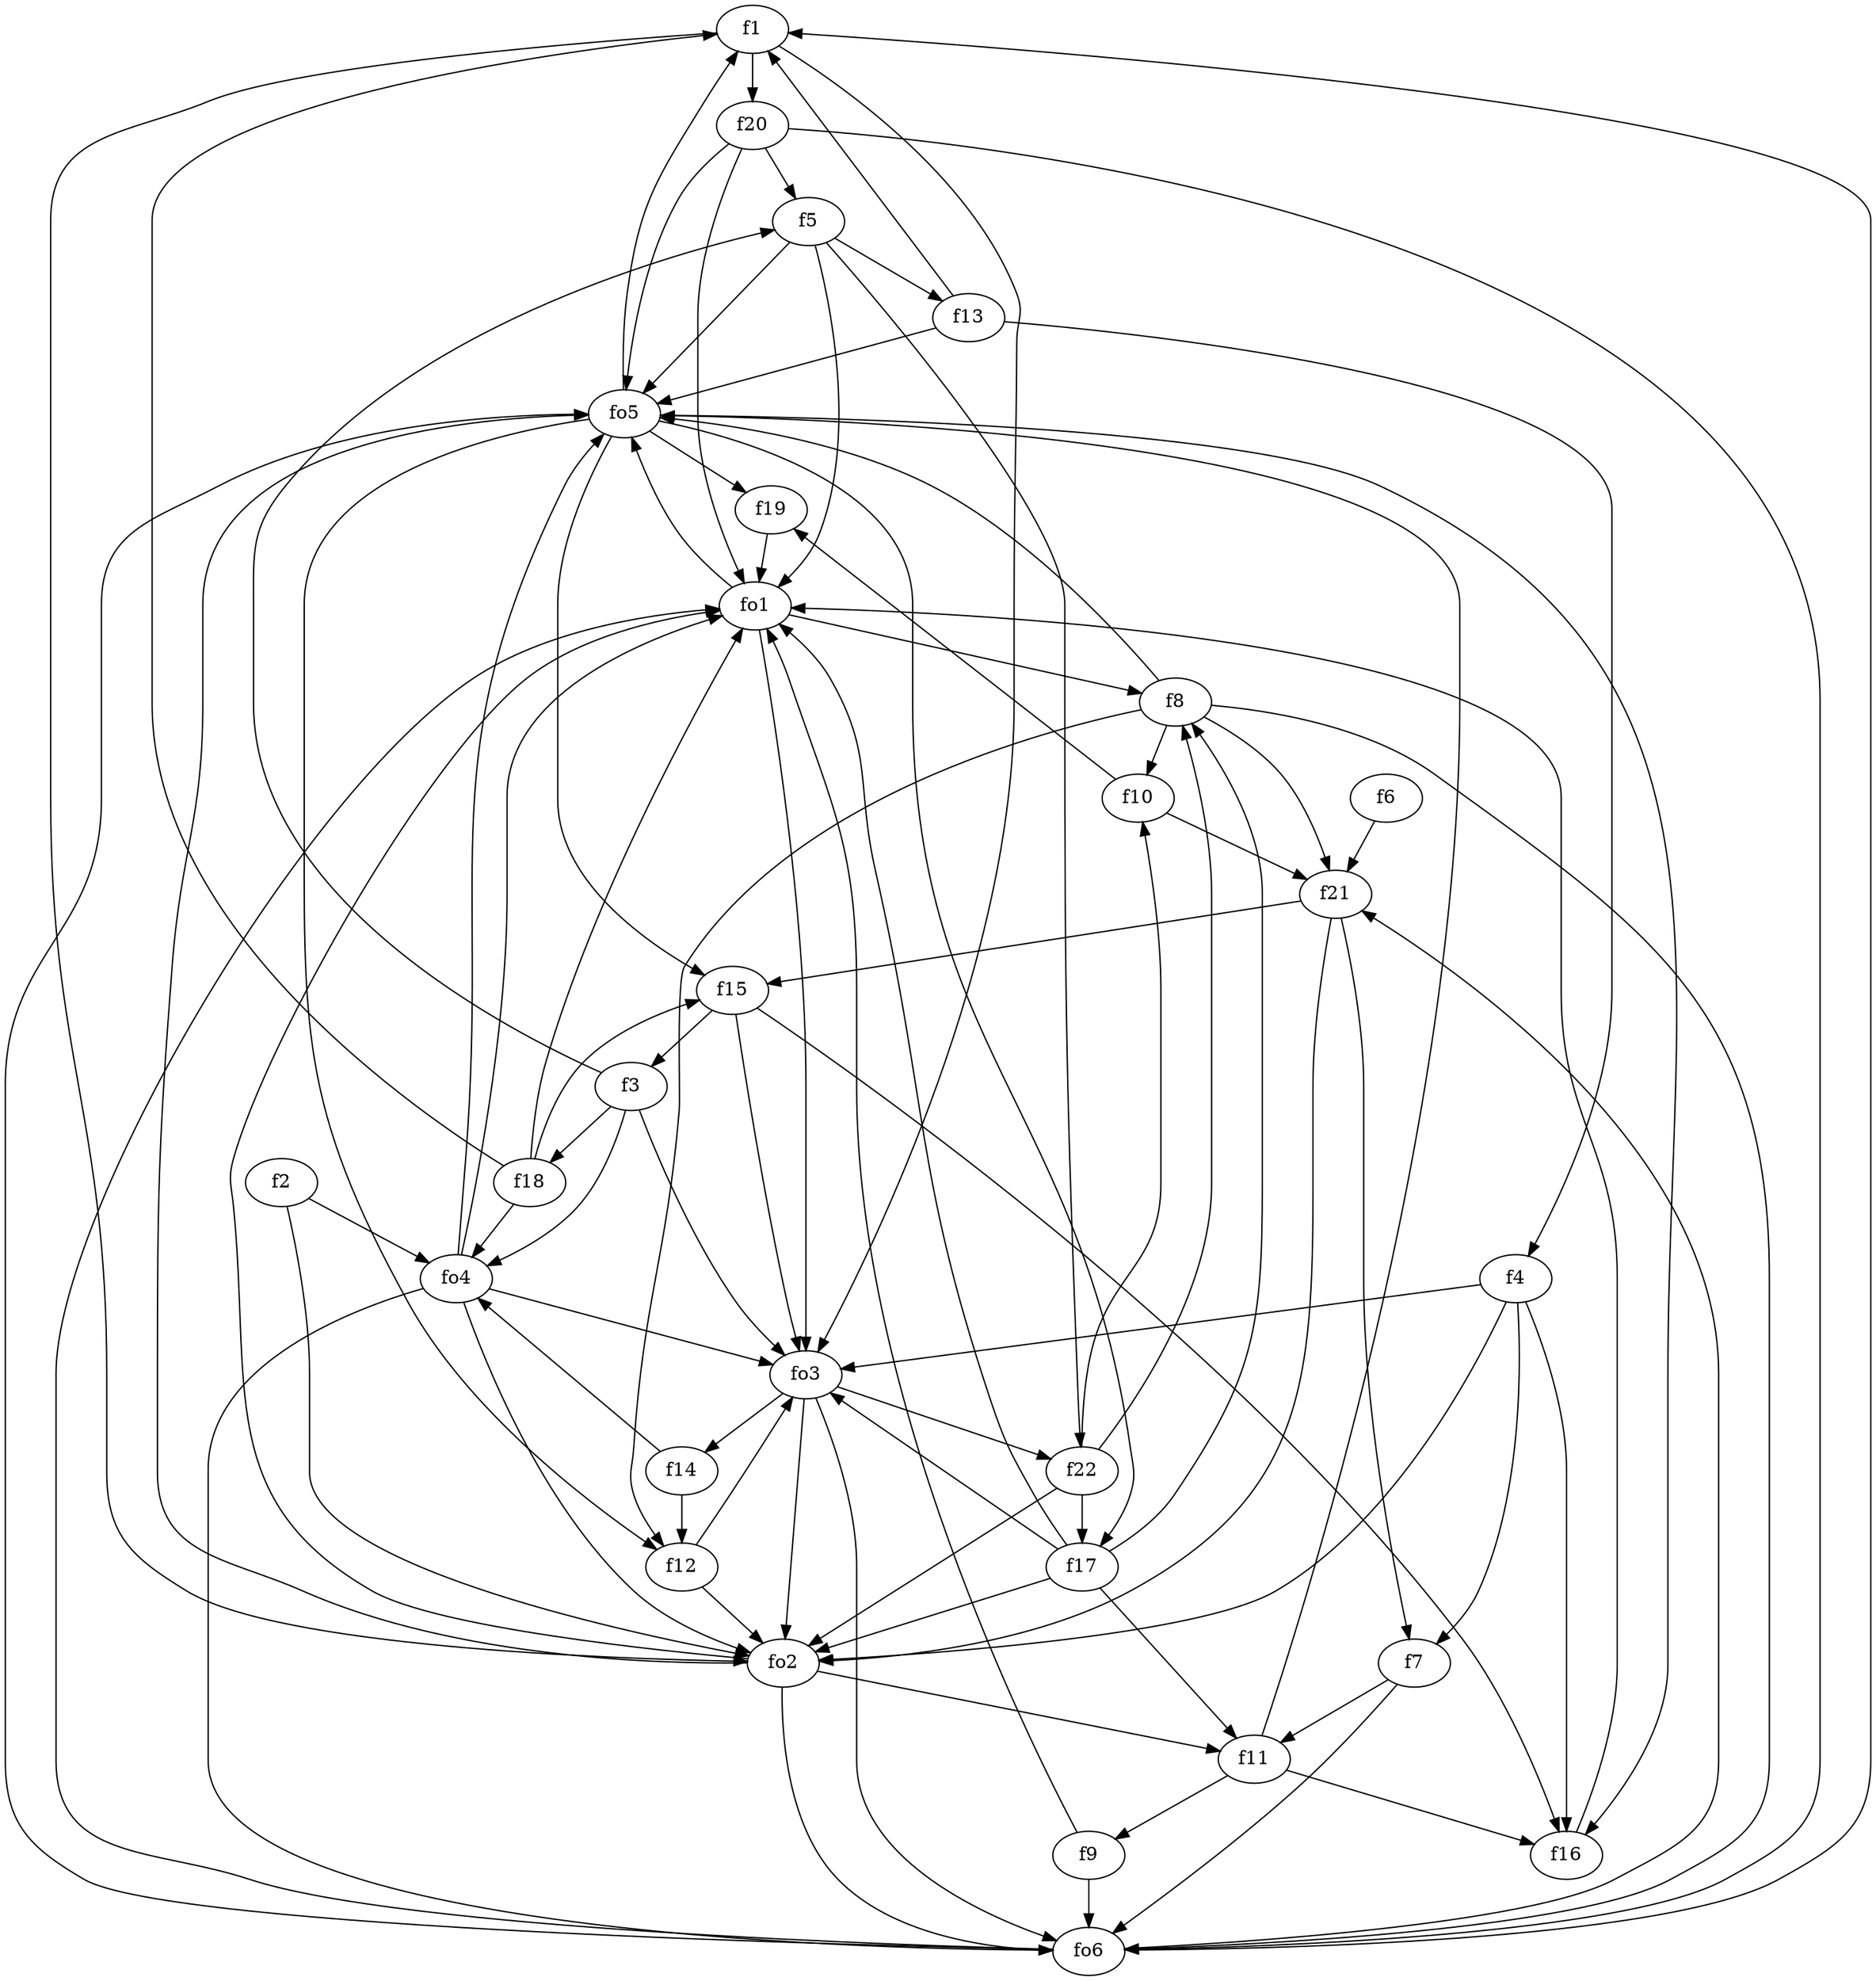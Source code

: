 strict digraph  {
f1;
f2;
f3;
f4;
f5;
f6;
f7;
f8;
f9;
f10;
f11;
f12;
f13;
f14;
f15;
f16;
f17;
f18;
f19;
f20;
f21;
f22;
fo1;
fo2;
fo3;
fo4;
fo5;
fo6;
f1 -> fo3  [weight=2];
f1 -> f20  [weight=2];
f1 -> fo2  [weight=2];
f2 -> fo4  [weight=2];
f2 -> fo2  [weight=2];
f3 -> fo3  [weight=2];
f3 -> fo4  [weight=2];
f3 -> f18  [weight=2];
f3 -> f5  [weight=2];
f4 -> fo2  [weight=2];
f4 -> fo3  [weight=2];
f4 -> f16  [weight=2];
f4 -> f7  [weight=2];
f5 -> fo1  [weight=2];
f5 -> fo5  [weight=2];
f5 -> f13  [weight=2];
f5 -> f22  [weight=2];
f6 -> f21  [weight=2];
f7 -> f11  [weight=2];
f7 -> fo6  [weight=2];
f8 -> fo5  [weight=2];
f8 -> f21  [weight=2];
f8 -> fo6  [weight=2];
f8 -> f12  [weight=2];
f8 -> f10  [weight=2];
f9 -> fo1  [weight=2];
f9 -> fo6  [weight=2];
f10 -> f21  [weight=2];
f10 -> f19  [weight=2];
f11 -> f16  [weight=2];
f11 -> fo5  [weight=2];
f11 -> f9  [weight=2];
f12 -> fo3  [weight=2];
f12 -> fo2  [weight=2];
f13 -> f1  [weight=2];
f13 -> f4  [weight=2];
f13 -> fo5  [weight=2];
f14 -> fo4  [weight=2];
f14 -> f12  [weight=2];
f15 -> fo3  [weight=2];
f15 -> f3  [weight=2];
f15 -> f16  [weight=2];
f16 -> fo1  [weight=2];
f17 -> fo1  [weight=2];
f17 -> fo3  [weight=2];
f17 -> fo2  [weight=2];
f17 -> f11  [weight=2];
f17 -> f8  [weight=2];
f18 -> f15  [weight=2];
f18 -> fo1  [weight=2];
f18 -> f1  [weight=2];
f18 -> fo4  [weight=2];
f19 -> fo1  [weight=2];
f20 -> fo6  [weight=2];
f20 -> f5  [weight=2];
f20 -> fo5  [weight=2];
f20 -> fo1  [weight=2];
f21 -> f7  [weight=2];
f21 -> f15  [weight=2];
f21 -> fo2  [weight=2];
f22 -> fo2  [weight=2];
f22 -> f17  [weight=2];
f22 -> f10  [weight=2];
f22 -> f8  [weight=2];
fo1 -> fo3  [weight=2];
fo1 -> f8  [weight=2];
fo1 -> fo5  [weight=2];
fo2 -> f11  [weight=2];
fo2 -> fo6  [weight=2];
fo2 -> fo5  [weight=2];
fo2 -> fo1  [weight=2];
fo3 -> f14  [weight=2];
fo3 -> fo6  [weight=2];
fo3 -> fo2  [weight=2];
fo3 -> f22  [weight=2];
fo4 -> fo6  [weight=2];
fo4 -> fo2  [weight=2];
fo4 -> fo3  [weight=2];
fo4 -> fo1  [weight=2];
fo4 -> fo5  [weight=2];
fo5 -> f15  [weight=2];
fo5 -> f16  [weight=2];
fo5 -> f17  [weight=2];
fo5 -> f12  [weight=2];
fo5 -> f1  [weight=2];
fo5 -> f19  [weight=2];
fo6 -> f21  [weight=2];
fo6 -> fo1  [weight=2];
fo6 -> fo5  [weight=2];
fo6 -> f1  [weight=2];
}

